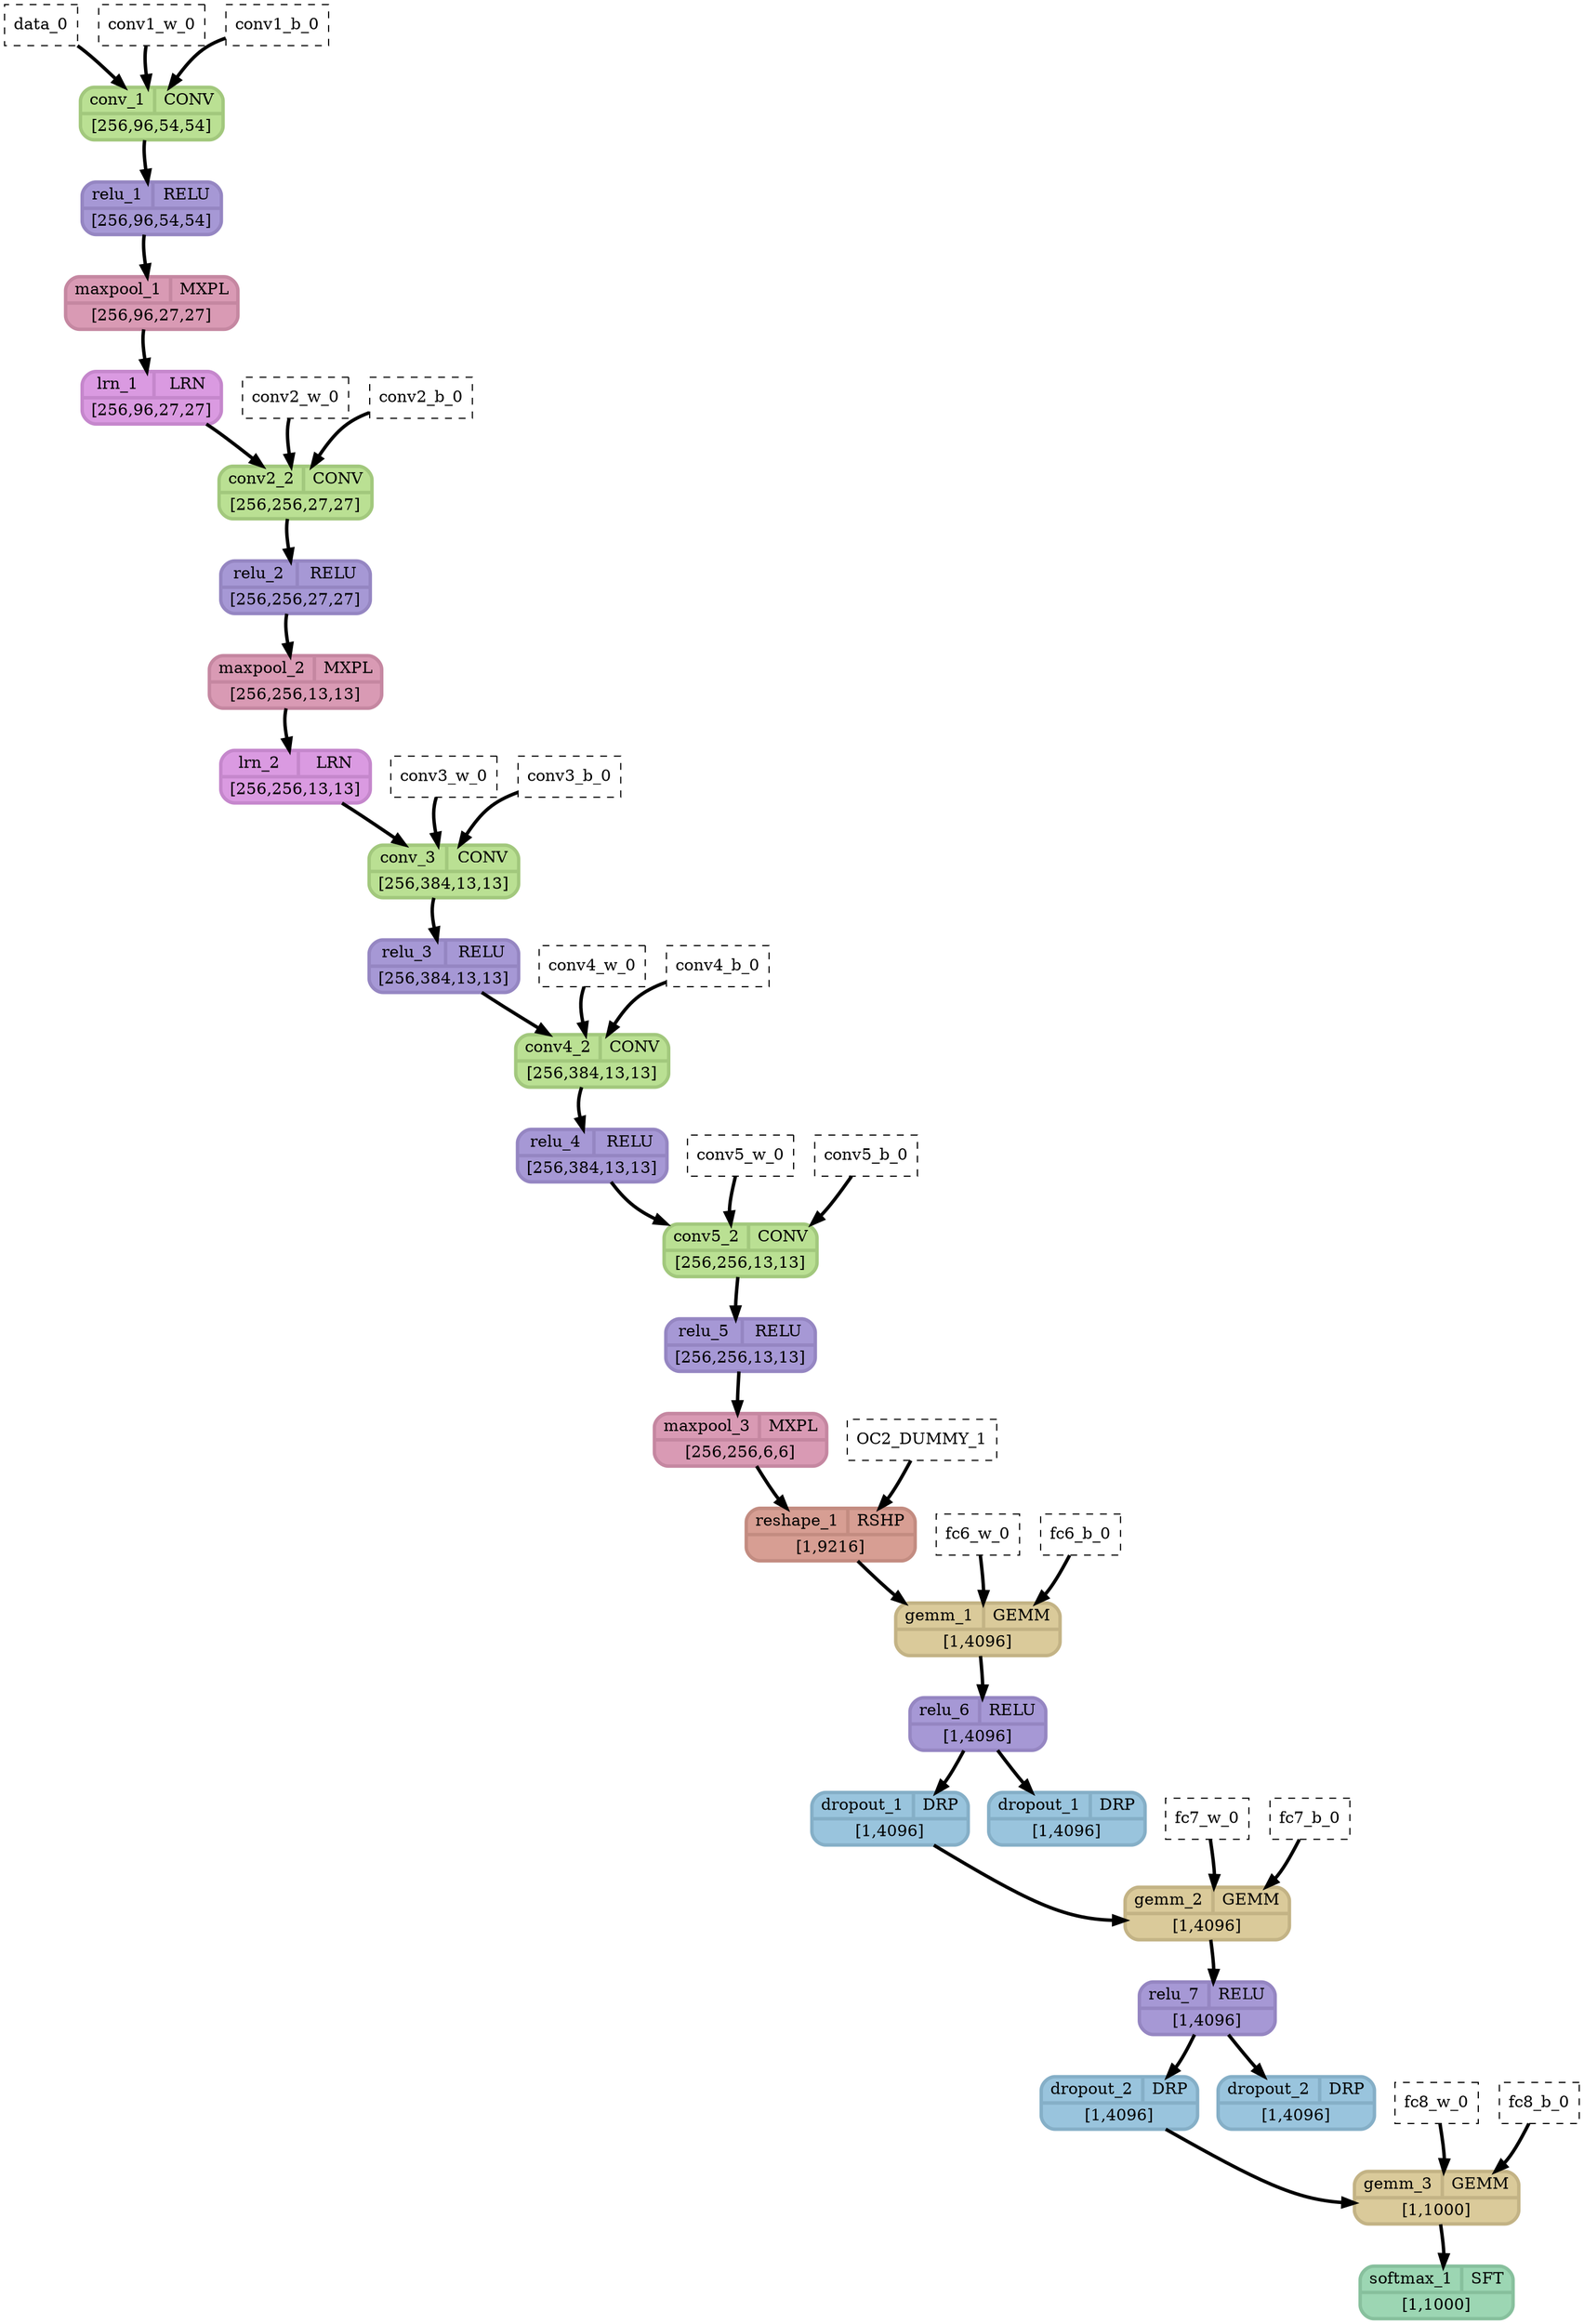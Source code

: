 strict digraph {
  graph [
    rankdir="TB"
    overlap=prism
    overlap_shrink=true
    splines=curved
  ];
  node [
    shape=Mrecord
  ];
  edge [
    penwidth=3
  ];

  // Node definitions.
  "data_0" [
    id=0
    name="data_0"
    type=constant_input
    label="data_0"
    inputs=""
    outputs=""
    shape=box
    style="filled,dashed"
    fillcolor="white"
  ];
  "conv1_w_0" [
    id=1
    name="conv1_w_0"
    type=constant_input
    label="conv1_w_0"
    inputs=""
    outputs=""
    shape=box
    style="filled,dashed"
    fillcolor="white"
  ];
  "conv1_b_0" [
    id=2
    name="conv1_b_0"
    type=constant_input
    label="conv1_b_0"
    inputs=""
    outputs=""
    shape=box
    style="filled,dashed"
    fillcolor="white"
  ];
  "conv1_1" [
    id=3
    name="conv1_1"
    type=Conv
    label="{ {conv_1  | CONV} | [256,96,54,54] }"
    inputs="data_0;conv1_w_0;conv1_b_0"
    outputs="conv1_1"
    penwidth=3
    style=filled
    color="#a2c87d"
    fontcolor="#000000"
    fillcolor="#bae093"
  ];
  "conv1_2" [
    id=4
    name="conv1_2"
    type=Relu
    label="{ {relu_1  | RELU} | [256,96,54,54] }"
    inputs="conv1_1"
    outputs="conv1_2"
    penwidth=3
    style=filled
    color="#9586c2"
    fontcolor="#000000"
    fillcolor="#a698d5"
  ];
  "pool1_1" [
    id=5
    name="pool1_1"
    type=MaxPool
    label="{ {maxpool_1  | MXPL} | [256,96,27,27] }"
    inputs="conv1_2"
    outputs="pool1_1"
    penwidth=3
    style=filled
    color="#c587a1"
    fontcolor="#000000"
    fillcolor="#d99ab4"
  ];
  "norm1_1" [
    id=6
    name="norm1_1"
    type=LRN
    label="{ {lrn_1  | LRN} | [256,96,27,27] }"
    inputs="pool1_1"
    outputs="norm1_1"
    penwidth=3
    style=filled
    color="#c587cc"
    fontcolor="#000000"
    fillcolor="#da9ae1"
  ];
  "conv2_w_0" [
    id=7
    name="conv2_w_0"
    type=constant_input
    label="conv2_w_0"
    inputs=""
    outputs=""
    shape=box
    style="filled,dashed"
    fillcolor="white"
  ];
  "conv2_b_0" [
    id=8
    name="conv2_b_0"
    type=constant_input
    label="conv2_b_0"
    inputs=""
    outputs=""
    shape=box
    style="filled,dashed"
    fillcolor="white"
  ];
  "conv2_1" [
    id=9
    name="conv2_1"
    type=Conv
    label="{ {conv2_2  | CONV} | [256,256,27,27] }"
    inputs="norm1_1;conv2_w_0;conv2_b_0"
    outputs="conv2_1"
    penwidth=3
    style=filled
    color="#a2c87d"
    fontcolor="#000000"
    fillcolor="#bae093"
  ];
  "conv2_2" [
    id=10
    name="conv2_2"
    type=Relu
    label="{ {relu_2  | RELU} | [256,256,27,27] }"
    inputs="conv2_1"
    outputs="conv2_2"
    penwidth=3
    style=filled
    color="#9586c2"
    fontcolor="#000000"
    fillcolor="#a698d5"
  ];
  "pool2_1" [
    id=11
    name="pool2_1"
    type=MaxPool
    label="{ {maxpool_2  | MXPL} | [256,256,13,13] }"
    inputs="conv2_2"
    outputs="pool2_1"
    penwidth=3
    style=filled
    color="#c587a1"
    fontcolor="#000000"
    fillcolor="#d99ab4"
  ];
  "norm2_1" [
    id=12
    name="norm2_1"
    type=LRN
    label="{ {lrn_2  | LRN} | [256,256,13,13] }"
    inputs="pool2_1"
    outputs="norm2_1"
    penwidth=3
    style=filled
    color="#c587cc"
    fontcolor="#000000"
    fillcolor="#da9ae1"
  ];
  "conv3_w_0" [
    id=13
    name="conv3_w_0"
    type=constant_input
    label="conv3_w_0"
    inputs=""
    outputs=""
    shape=box
    style="filled,dashed"
    fillcolor="white"
  ];
  "conv3_b_0" [
    id=14
    name="conv3_b_0"
    type=constant_input
    label="conv3_b_0"
    inputs=""
    outputs=""
    shape=box
    style="filled,dashed"
    fillcolor="white"
  ];
  "conv3_1" [
    id=15
    name="conv3_1"
    type=Conv
    label="{ {conv_3  | CONV} | [256,384,13,13] }"
    inputs="norm2_1;conv3_w_0;conv3_b_0"
    outputs="conv3_1"
    penwidth=3
    style=filled
    color="#a2c87d"
    fontcolor="#000000"
    fillcolor="#bae093"
  ];
  "conv3_2" [
    id=16
    name="conv3_2"
    type=Relu
    label="{ {relu_3  | RELU} | [256,384,13,13] }"
    inputs="conv3_1"
    outputs="conv3_2"
    penwidth=3
    style=filled
    color="#9586c2"
    fontcolor="#000000"
    fillcolor="#a698d5"
  ];
  "conv4_w_0" [
    id=17
    name="conv4_w_0"
    type=constant_input
    label="conv4_w_0"
    inputs=""
    outputs=""
    shape=box
    style="filled,dashed"
    fillcolor="white"
  ];
  "conv4_b_0" [
    id=18
    name="conv4_b_0"
    type=constant_input
    label="conv4_b_0"
    inputs=""
    outputs=""
    shape=box
    style="filled,dashed"
    fillcolor="white"
  ];
  "conv4_1" [
    id=19
    name="conv4_1"
    type=Conv
    label="{ {conv4_2  | CONV} | [256,384,13,13] }"
    inputs="conv3_2;conv4_w_0;conv4_b_0"
    outputs="conv4_1"
    penwidth=3
    style=filled
    color="#a2c87d"
    fontcolor="#000000"
    fillcolor="#bae093"
  ];
  "conv4_2" [
    id=20
    name="conv4_2"
    type=Relu
    label="{ {relu_4  | RELU} | [256,384,13,13] }"
    inputs="conv4_1"
    outputs="conv4_2"
    penwidth=3
    style=filled
    color="#9586c2"
    fontcolor="#000000"
    fillcolor="#a698d5"
  ];
  "conv5_w_0" [
    id=21
    name="conv5_w_0"
    type=constant_input
    label="conv5_w_0"
    inputs=""
    outputs=""
    shape=box
    style="filled,dashed"
    fillcolor="white"
  ];
  "conv5_b_0" [
    id=22
    name="conv5_b_0"
    type=constant_input
    label="conv5_b_0"
    inputs=""
    outputs=""
    shape=box
    style="filled,dashed"
    fillcolor="white"
  ];
  "conv5_1" [
    id=23
    name="conv5_1"
    type=Conv
    label="{ {conv5_2  | CONV} | [256,256,13,13] }"
    inputs="conv4_2;conv5_w_0;conv5_b_0"
    outputs="conv5_1"
    penwidth=3
    style=filled
    color="#a2c87d"
    fontcolor="#000000"
    fillcolor="#bae093"
  ];
  "conv5_2" [
    id=24
    name="conv5_2"
    type=Relu
    label="{ {relu_5  | RELU} | [256,256,13,13] }"
    inputs="conv5_1"
    outputs="conv5_2"
    penwidth=3
    style=filled
    color="#9586c2"
    fontcolor="#000000"
    fillcolor="#a698d5"
  ];
  "pool5_1" [
    id=25
    name="pool5_1"
    type=MaxPool
    label="{ {maxpool_3  | MXPL} | [256,256,6,6] }"
    inputs="conv5_2"
    outputs="pool5_1"
    penwidth=3
    style=filled
    color="#c587a1"
    fontcolor="#000000"
    fillcolor="#d99ab4"
  ];
  "OC2_DUMMY_1" [
    id=26
    name="OC2_DUMMY_1"
    type=constant_input
    label="OC2_DUMMY_1"
    inputs=""
    outputs=""
    shape=box
    style="filled,dashed"
    fillcolor="white"
  ];
  "OC2_DUMMY_0" [
    id=27
    name="OC2_DUMMY_0"
    type=Reshape
    label="{ {reshape_1  | RSHP} | [1,9216] }"
    inputs="pool5_1;OC2_DUMMY_1"
    outputs="OC2_DUMMY_0"
    penwidth=3
    style=filled
    color="#c38c81"
    fontcolor="#000000"
    fillcolor="#d79e93"
  ];
  "fc6_w_0" [
    id=28
    name="fc6_w_0"
    type=constant_input
    label="fc6_w_0"
    inputs=""
    outputs=""
    shape=box
    style="filled,dashed"
    fillcolor="white"
  ];
  "fc6_b_0" [
    id=29
    name="fc6_b_0"
    type=constant_input
    label="fc6_b_0"
    inputs=""
    outputs=""
    shape=box
    style="filled,dashed"
    fillcolor="white"
  ];
  "fc6_1" [
    id=30
    name="fc6_1"
    type=Gemm
    label="{ {gemm_1  | GEMM} | [1,4096] }"
    inputs="OC2_DUMMY_0;fc6_w_0;fc6_b_0"
    outputs="fc6_1"
    penwidth=3
    style=filled
    color="#c3b385"
    fontcolor="#000000"
    fillcolor="#daca9a"
  ];
  "fc6_2" [
    id=31
    name="fc6_2"
    type=Relu
    label="{ {relu_6  | RELU} | [1,4096] }"
    inputs="fc6_1"
    outputs="fc6_2"
    penwidth=3
    style=filled
    color="#9586c2"
    fontcolor="#000000"
    fillcolor="#a698d5"
  ];
  "fc6_3" [
    id=32
    name="fc6_3"
    type=Dropout
    label="{ {dropout_1  | DRP} | [1,4096] }"
    inputs="fc6_2"
    outputs="fc6_3;_fc6_mask_1"
    penwidth=3
    style=filled
    color="#85afc7"
    fontcolor="#000000"
    fillcolor="#99c4dd"
  ];
  "_fc6_mask_1" [
    id=33
    name="_fc6_mask_1"
    type=Dropout
    label="{ {dropout_1  | DRP} | [1,4096] }"
    inputs="fc6_2"
    outputs="fc6_3;_fc6_mask_1"
    penwidth=3
    style=filled
    color="#85afc7"
    fontcolor="#000000"
    fillcolor="#99c4dd"
  ];
  "fc7_w_0" [
    id=34
    name="fc7_w_0"
    type=constant_input
    label="fc7_w_0"
    inputs=""
    outputs=""
    shape=box
    style="filled,dashed"
    fillcolor="white"
  ];
  "fc7_b_0" [
    id=35
    name="fc7_b_0"
    type=constant_input
    label="fc7_b_0"
    inputs=""
    outputs=""
    shape=box
    style="filled,dashed"
    fillcolor="white"
  ];
  "fc7_1" [
    id=36
    name="fc7_1"
    type=Gemm
    label="{ {gemm_2  | GEMM} | [1,4096] }"
    inputs="fc6_3;fc7_w_0;fc7_b_0"
    outputs="fc7_1"
    penwidth=3
    style=filled
    color="#c3b385"
    fontcolor="#000000"
    fillcolor="#daca9a"
  ];
  "fc7_2" [
    id=37
    name="fc7_2"
    type=Relu
    label="{ {relu_7  | RELU} | [1,4096] }"
    inputs="fc7_1"
    outputs="fc7_2"
    penwidth=3
    style=filled
    color="#9586c2"
    fontcolor="#000000"
    fillcolor="#a698d5"
  ];
  "fc7_3" [
    id=38
    name="fc7_3"
    type=Dropout
    label="{ {dropout_2  | DRP} | [1,4096] }"
    inputs="fc7_2"
    outputs="fc7_3;_fc7_mask_1"
    penwidth=3
    style=filled
    color="#85afc7"
    fontcolor="#000000"
    fillcolor="#99c4dd"
  ];
  "_fc7_mask_1" [
    id=39
    name="_fc7_mask_1"
    type=Dropout
    label="{ {dropout_2  | DRP} | [1,4096] }"
    inputs="fc7_2"
    outputs="fc7_3;_fc7_mask_1"
    penwidth=3
    style=filled
    color="#85afc7"
    fontcolor="#000000"
    fillcolor="#99c4dd"
  ];
  "fc8_w_0" [
    id=40
    name="fc8_w_0"
    type=constant_input
    label="fc8_w_0"
    inputs=""
    outputs=""
    shape=box
    style="filled,dashed"
    fillcolor="white"
  ];
  "fc8_b_0" [
    id=41
    name="fc8_b_0"
    type=constant_input
    label="fc8_b_0"
    inputs=""
    outputs=""
    shape=box
    style="filled,dashed"
    fillcolor="white"
  ];
  "fc8_1" [
    id=42
    name="fc8_1"
    type=Gemm
    label="{ {gemm_3  | GEMM} | [1,1000] }"
    inputs="fc7_3;fc8_w_0;fc8_b_0"
    outputs="fc8_1"
    penwidth=3
    style=filled
    color="#c3b385"
    fontcolor="#000000"
    fillcolor="#daca9a"
  ];
  "prob_1" [
    id=43
    name="prob_1"
    type=Softmax
    label="{ {softmax_1  | SFT} | [1,1000] }"
    inputs="fc8_1"
    outputs="prob_1"
    penwidth=3
    style=filled
    color="#87c09d"
    fontcolor="#000000"
    fillcolor="#9cd6b3"
  ];

  // Edge definitions.
  "data_0" -> "conv1_1";
  "conv1_w_0" -> "conv1_1";
  "conv1_b_0" -> "conv1_1";
  "conv1_1" -> "conv1_2";
  "conv1_2" -> "pool1_1";
  "pool1_1" -> "norm1_1";
  "norm1_1" -> "conv2_1";
  "conv2_w_0" -> "conv2_1";
  "conv2_b_0" -> "conv2_1";
  "conv2_1" -> "conv2_2";
  "conv2_2" -> "pool2_1";
  "pool2_1" -> "norm2_1";
  "norm2_1" -> "conv3_1";
  "conv3_w_0" -> "conv3_1";
  "conv3_b_0" -> "conv3_1";
  "conv3_1" -> "conv3_2";
  "conv3_2" -> "conv4_1";
  "conv4_w_0" -> "conv4_1";
  "conv4_b_0" -> "conv4_1";
  "conv4_1" -> "conv4_2";
  "conv4_2" -> "conv5_1";
  "conv5_w_0" -> "conv5_1";
  "conv5_b_0" -> "conv5_1";
  "conv5_1" -> "conv5_2";
  "conv5_2" -> "pool5_1";
  "pool5_1" -> "OC2_DUMMY_0";
  "OC2_DUMMY_1" -> "OC2_DUMMY_0";
  "OC2_DUMMY_0" -> "fc6_1";
  "fc6_w_0" -> "fc6_1";
  "fc6_b_0" -> "fc6_1";
  "fc6_1" -> "fc6_2";
  "fc6_2" -> "fc6_3";
  "fc6_2" -> "_fc6_mask_1";
  "fc6_3" -> "fc7_1";
  "fc7_w_0" -> "fc7_1";
  "fc7_b_0" -> "fc7_1";
  "fc7_1" -> "fc7_2";
  "fc7_2" -> "fc7_3";
  "fc7_2" -> "_fc7_mask_1";
  "fc7_3" -> "fc8_1";
  "fc8_w_0" -> "fc8_1";
  "fc8_b_0" -> "fc8_1";
  "fc8_1" -> "prob_1";
}